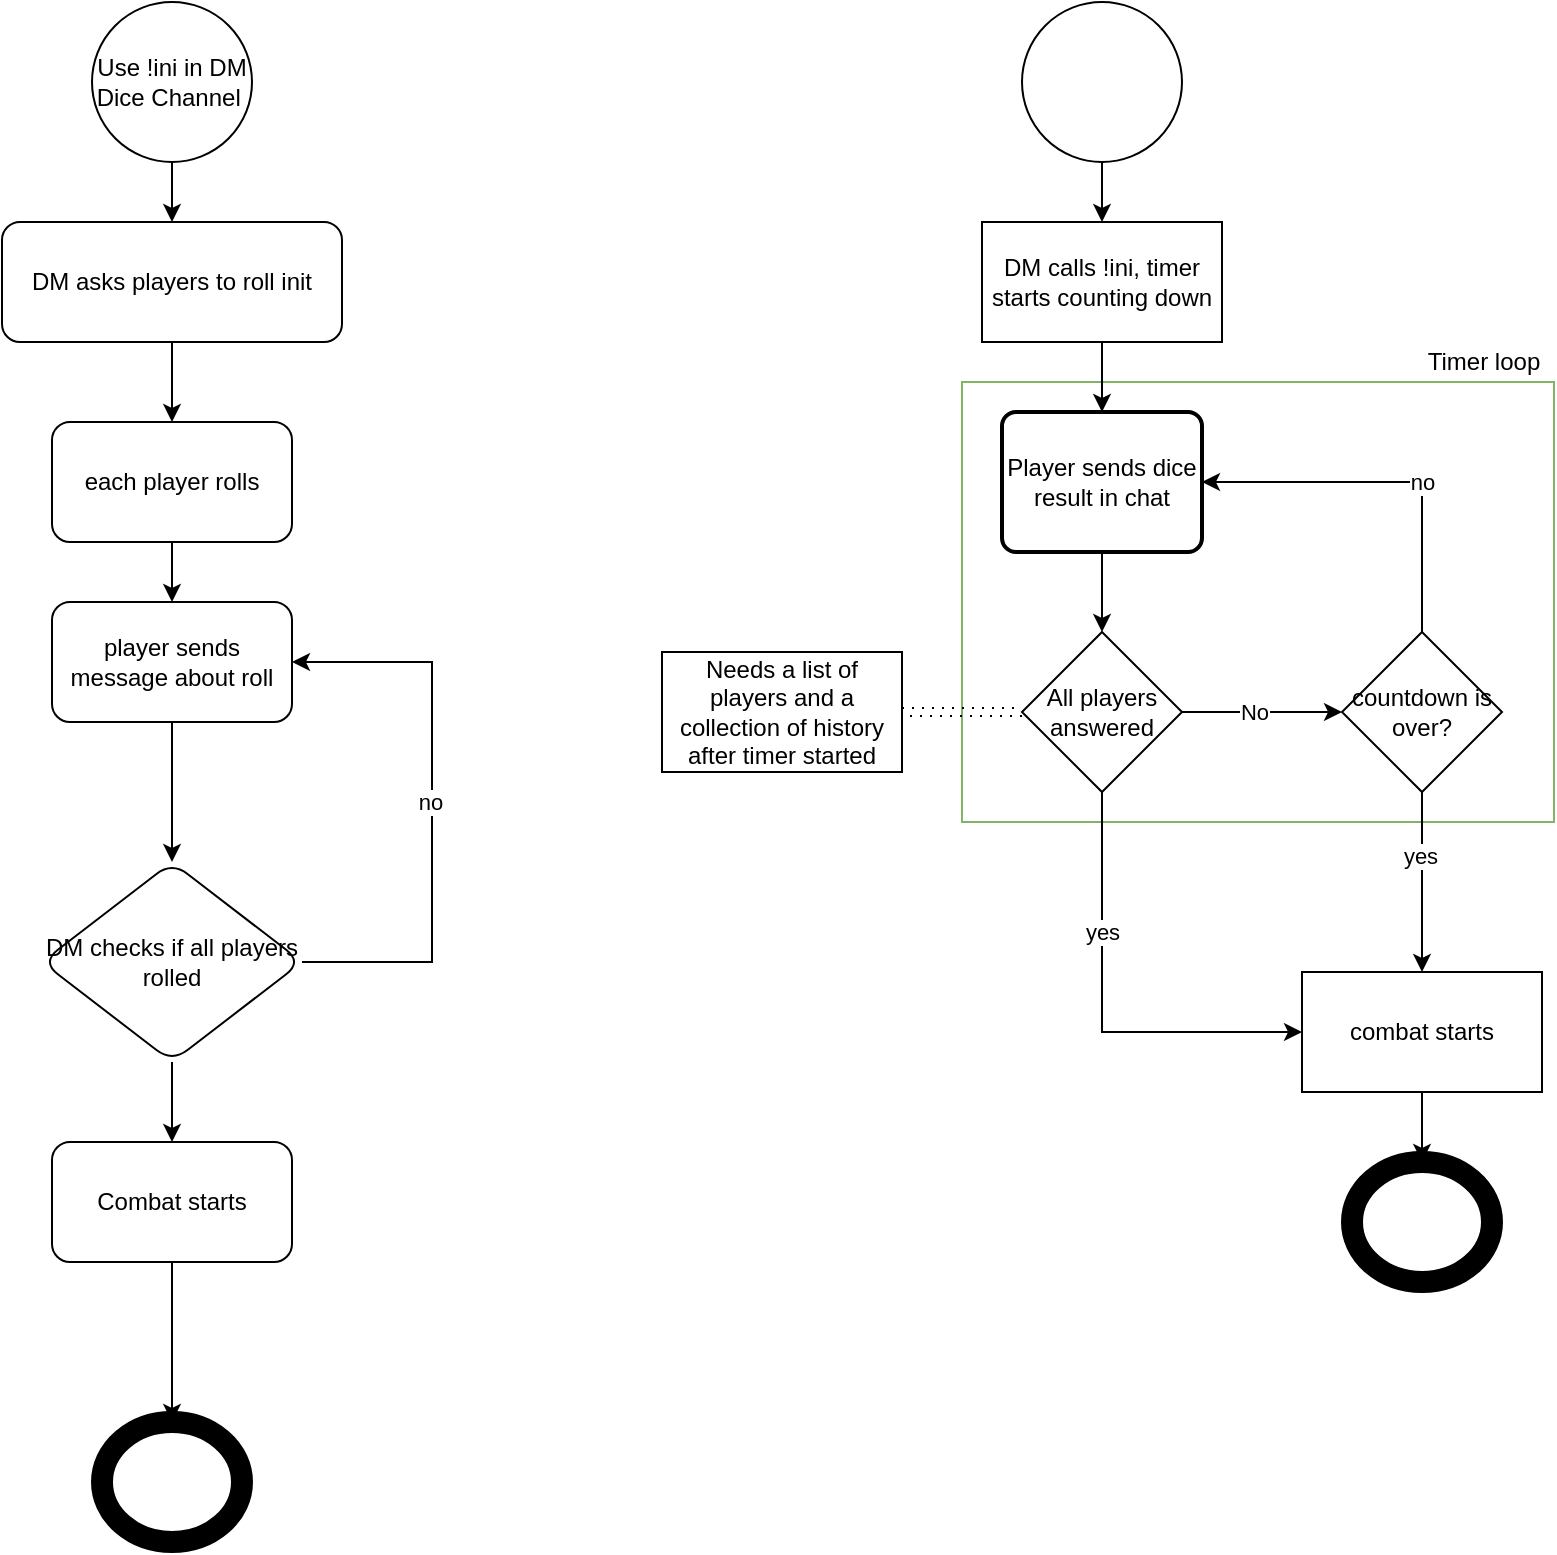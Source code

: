 <mxfile>
    <diagram id="NqdAOxDqk3InYnQbrGPQ" name="Page-1">
        <mxGraphModel dx="270" dy="713" grid="1" gridSize="10" guides="1" tooltips="1" connect="1" arrows="1" fold="1" page="1" pageScale="1" pageWidth="827" pageHeight="1169" math="0" shadow="0">
            <root>
                <mxCell id="0"/>
                <mxCell id="1" parent="0"/>
                <mxCell id="aefgE8bY6RCHwo1Kr0a9-48" value="" style="rounded=0;whiteSpace=wrap;html=1;strokeWidth=1;gradientColor=#97d077;strokeColor=#82b366;fillColor=none;" vertex="1" parent="1">
                    <mxGeometry x="500" y="230" width="296" height="220" as="geometry"/>
                </mxCell>
                <mxCell id="4" style="edgeStyle=orthogonalEdgeStyle;rounded=0;orthogonalLoop=1;jettySize=auto;html=1;exitX=0.5;exitY=1;exitDx=0;exitDy=0;entryX=0.5;entryY=0;entryDx=0;entryDy=0;" parent="1" source="2" target="3" edge="1">
                    <mxGeometry relative="1" as="geometry"/>
                </mxCell>
                <mxCell id="2" value="Use !ini in DM Dice Channel&amp;nbsp;" style="ellipse;whiteSpace=wrap;html=1;aspect=fixed;" parent="1" vertex="1">
                    <mxGeometry x="65" y="40" width="80" height="80" as="geometry"/>
                </mxCell>
                <mxCell id="12" style="edgeStyle=orthogonalEdgeStyle;rounded=0;orthogonalLoop=1;jettySize=auto;html=1;entryX=0.5;entryY=0;entryDx=0;entryDy=0;" edge="1" parent="1" source="3" target="9">
                    <mxGeometry relative="1" as="geometry"/>
                </mxCell>
                <mxCell id="3" value="DM asks players to roll init" style="rounded=1;whiteSpace=wrap;html=1;" parent="1" vertex="1">
                    <mxGeometry x="20" y="150" width="170" height="60" as="geometry"/>
                </mxCell>
                <mxCell id="aefgE8bY6RCHwo1Kr0a9-15" value="" style="edgeStyle=orthogonalEdgeStyle;rounded=0;orthogonalLoop=1;jettySize=auto;html=1;" edge="1" parent="1" source="9" target="aefgE8bY6RCHwo1Kr0a9-14">
                    <mxGeometry relative="1" as="geometry"/>
                </mxCell>
                <mxCell id="9" value="each player rolls" style="rounded=1;whiteSpace=wrap;html=1;" vertex="1" parent="1">
                    <mxGeometry x="45" y="250" width="120" height="60" as="geometry"/>
                </mxCell>
                <mxCell id="aefgE8bY6RCHwo1Kr0a9-18" value="" style="edgeStyle=orthogonalEdgeStyle;rounded=0;orthogonalLoop=1;jettySize=auto;html=1;" edge="1" parent="1" source="aefgE8bY6RCHwo1Kr0a9-14" target="aefgE8bY6RCHwo1Kr0a9-17">
                    <mxGeometry relative="1" as="geometry"/>
                </mxCell>
                <mxCell id="aefgE8bY6RCHwo1Kr0a9-14" value="player sends message about roll" style="rounded=1;whiteSpace=wrap;html=1;" vertex="1" parent="1">
                    <mxGeometry x="45" y="340" width="120" height="60" as="geometry"/>
                </mxCell>
                <mxCell id="aefgE8bY6RCHwo1Kr0a9-19" style="edgeStyle=orthogonalEdgeStyle;rounded=0;orthogonalLoop=1;jettySize=auto;html=1;entryX=1;entryY=0.5;entryDx=0;entryDy=0;" edge="1" parent="1" source="aefgE8bY6RCHwo1Kr0a9-17" target="aefgE8bY6RCHwo1Kr0a9-14">
                    <mxGeometry relative="1" as="geometry">
                        <Array as="points">
                            <mxPoint x="235" y="520"/>
                            <mxPoint x="235" y="370"/>
                        </Array>
                    </mxGeometry>
                </mxCell>
                <mxCell id="aefgE8bY6RCHwo1Kr0a9-20" value="no&lt;br&gt;" style="edgeLabel;html=1;align=center;verticalAlign=middle;resizable=0;points=[];" connectable="0" vertex="1" parent="aefgE8bY6RCHwo1Kr0a9-19">
                    <mxGeometry x="-0.452" y="1" relative="1" as="geometry">
                        <mxPoint y="-67" as="offset"/>
                    </mxGeometry>
                </mxCell>
                <mxCell id="aefgE8bY6RCHwo1Kr0a9-22" value="" style="edgeStyle=orthogonalEdgeStyle;rounded=0;orthogonalLoop=1;jettySize=auto;html=1;" edge="1" parent="1" source="aefgE8bY6RCHwo1Kr0a9-17" target="aefgE8bY6RCHwo1Kr0a9-21">
                    <mxGeometry relative="1" as="geometry"/>
                </mxCell>
                <mxCell id="aefgE8bY6RCHwo1Kr0a9-17" value="DM checks if all players rolled" style="rhombus;whiteSpace=wrap;html=1;rounded=1;" vertex="1" parent="1">
                    <mxGeometry x="40" y="470" width="130" height="100" as="geometry"/>
                </mxCell>
                <mxCell id="aefgE8bY6RCHwo1Kr0a9-24" value="" style="edgeStyle=orthogonalEdgeStyle;rounded=0;orthogonalLoop=1;jettySize=auto;html=1;" edge="1" parent="1" source="aefgE8bY6RCHwo1Kr0a9-21" target="aefgE8bY6RCHwo1Kr0a9-23">
                    <mxGeometry relative="1" as="geometry"/>
                </mxCell>
                <mxCell id="aefgE8bY6RCHwo1Kr0a9-21" value="Combat starts" style="whiteSpace=wrap;html=1;rounded=1;" vertex="1" parent="1">
                    <mxGeometry x="45" y="610" width="120" height="60" as="geometry"/>
                </mxCell>
                <mxCell id="aefgE8bY6RCHwo1Kr0a9-23" value="" style="ellipse;whiteSpace=wrap;html=1;rounded=1;strokeWidth=11;" vertex="1" parent="1">
                    <mxGeometry x="70" y="750" width="70" height="60" as="geometry"/>
                </mxCell>
                <mxCell id="aefgE8bY6RCHwo1Kr0a9-27" value="" style="edgeStyle=orthogonalEdgeStyle;rounded=0;orthogonalLoop=1;jettySize=auto;html=1;" edge="1" parent="1" source="aefgE8bY6RCHwo1Kr0a9-25" target="aefgE8bY6RCHwo1Kr0a9-26">
                    <mxGeometry relative="1" as="geometry"/>
                </mxCell>
                <mxCell id="aefgE8bY6RCHwo1Kr0a9-25" value="" style="ellipse;whiteSpace=wrap;html=1;aspect=fixed;" vertex="1" parent="1">
                    <mxGeometry x="530" y="40" width="80" height="80" as="geometry"/>
                </mxCell>
                <mxCell id="aefgE8bY6RCHwo1Kr0a9-29" value="" style="edgeStyle=orthogonalEdgeStyle;rounded=0;orthogonalLoop=1;jettySize=auto;html=1;entryX=0.5;entryY=0;entryDx=0;entryDy=0;" edge="1" parent="1" source="aefgE8bY6RCHwo1Kr0a9-26" target="aefgE8bY6RCHwo1Kr0a9-36">
                    <mxGeometry relative="1" as="geometry">
                        <Array as="points">
                            <mxPoint x="570" y="230"/>
                        </Array>
                    </mxGeometry>
                </mxCell>
                <mxCell id="aefgE8bY6RCHwo1Kr0a9-26" value="DM calls !ini, timer starts counting down" style="whiteSpace=wrap;html=1;" vertex="1" parent="1">
                    <mxGeometry x="510" y="150" width="120" height="60" as="geometry"/>
                </mxCell>
                <mxCell id="aefgE8bY6RCHwo1Kr0a9-31" value="" style="edgeStyle=orthogonalEdgeStyle;rounded=0;orthogonalLoop=1;jettySize=auto;html=1;" edge="1" parent="1" source="aefgE8bY6RCHwo1Kr0a9-28" target="aefgE8bY6RCHwo1Kr0a9-30">
                    <mxGeometry relative="1" as="geometry"/>
                </mxCell>
                <mxCell id="aefgE8bY6RCHwo1Kr0a9-39" value="No" style="edgeLabel;html=1;align=center;verticalAlign=middle;resizable=0;points=[];" connectable="0" vertex="1" parent="aefgE8bY6RCHwo1Kr0a9-31">
                    <mxGeometry x="-0.247" y="3" relative="1" as="geometry">
                        <mxPoint x="6" y="3" as="offset"/>
                    </mxGeometry>
                </mxCell>
                <mxCell id="aefgE8bY6RCHwo1Kr0a9-34" style="edgeStyle=orthogonalEdgeStyle;rounded=0;orthogonalLoop=1;jettySize=auto;html=1;exitX=0.5;exitY=1;exitDx=0;exitDy=0;entryX=0;entryY=0.5;entryDx=0;entryDy=0;" edge="1" parent="1" source="aefgE8bY6RCHwo1Kr0a9-28" target="aefgE8bY6RCHwo1Kr0a9-32">
                    <mxGeometry relative="1" as="geometry"/>
                </mxCell>
                <mxCell id="aefgE8bY6RCHwo1Kr0a9-41" value="yes" style="edgeLabel;html=1;align=center;verticalAlign=middle;resizable=0;points=[];" connectable="0" vertex="1" parent="aefgE8bY6RCHwo1Kr0a9-34">
                    <mxGeometry x="-0.362" relative="1" as="geometry">
                        <mxPoint as="offset"/>
                    </mxGeometry>
                </mxCell>
                <mxCell id="aefgE8bY6RCHwo1Kr0a9-51" value="" style="edgeStyle=orthogonalEdgeStyle;rounded=0;orthogonalLoop=1;jettySize=auto;html=1;shape=link;dashed=1;dashPattern=1 4;" edge="1" parent="1" source="aefgE8bY6RCHwo1Kr0a9-28" target="aefgE8bY6RCHwo1Kr0a9-50">
                    <mxGeometry relative="1" as="geometry"/>
                </mxCell>
                <mxCell id="aefgE8bY6RCHwo1Kr0a9-28" value="All players answered" style="rhombus;whiteSpace=wrap;html=1;" vertex="1" parent="1">
                    <mxGeometry x="530" y="355" width="80" height="80" as="geometry"/>
                </mxCell>
                <mxCell id="aefgE8bY6RCHwo1Kr0a9-33" value="" style="edgeStyle=orthogonalEdgeStyle;rounded=0;orthogonalLoop=1;jettySize=auto;html=1;" edge="1" parent="1" source="aefgE8bY6RCHwo1Kr0a9-30" target="aefgE8bY6RCHwo1Kr0a9-32">
                    <mxGeometry relative="1" as="geometry"/>
                </mxCell>
                <mxCell id="aefgE8bY6RCHwo1Kr0a9-42" value="yes" style="edgeLabel;html=1;align=center;verticalAlign=middle;resizable=0;points=[];" connectable="0" vertex="1" parent="aefgE8bY6RCHwo1Kr0a9-33">
                    <mxGeometry x="-0.289" y="-1" relative="1" as="geometry">
                        <mxPoint as="offset"/>
                    </mxGeometry>
                </mxCell>
                <mxCell id="aefgE8bY6RCHwo1Kr0a9-38" style="edgeStyle=orthogonalEdgeStyle;rounded=0;orthogonalLoop=1;jettySize=auto;html=1;entryX=1;entryY=0.5;entryDx=0;entryDy=0;" edge="1" parent="1" source="aefgE8bY6RCHwo1Kr0a9-30" target="aefgE8bY6RCHwo1Kr0a9-36">
                    <mxGeometry relative="1" as="geometry">
                        <Array as="points">
                            <mxPoint x="730" y="280"/>
                        </Array>
                    </mxGeometry>
                </mxCell>
                <mxCell id="aefgE8bY6RCHwo1Kr0a9-40" value="no" style="edgeLabel;html=1;align=center;verticalAlign=middle;resizable=0;points=[];" connectable="0" vertex="1" parent="aefgE8bY6RCHwo1Kr0a9-38">
                    <mxGeometry x="-0.414" y="-2" relative="1" as="geometry">
                        <mxPoint x="-2" y="-21" as="offset"/>
                    </mxGeometry>
                </mxCell>
                <mxCell id="aefgE8bY6RCHwo1Kr0a9-30" value="countdown is over?" style="rhombus;whiteSpace=wrap;html=1;" vertex="1" parent="1">
                    <mxGeometry x="690" y="355" width="80" height="80" as="geometry"/>
                </mxCell>
                <mxCell id="aefgE8bY6RCHwo1Kr0a9-45" style="edgeStyle=orthogonalEdgeStyle;rounded=0;orthogonalLoop=1;jettySize=auto;html=1;exitX=0.5;exitY=1;exitDx=0;exitDy=0;entryX=0.5;entryY=0;entryDx=0;entryDy=0;" edge="1" parent="1" source="aefgE8bY6RCHwo1Kr0a9-32" target="aefgE8bY6RCHwo1Kr0a9-43">
                    <mxGeometry relative="1" as="geometry"/>
                </mxCell>
                <mxCell id="aefgE8bY6RCHwo1Kr0a9-32" value="combat starts" style="whiteSpace=wrap;html=1;" vertex="1" parent="1">
                    <mxGeometry x="670" y="525" width="120" height="60" as="geometry"/>
                </mxCell>
                <mxCell id="aefgE8bY6RCHwo1Kr0a9-37" style="edgeStyle=orthogonalEdgeStyle;rounded=0;orthogonalLoop=1;jettySize=auto;html=1;entryX=0.5;entryY=0;entryDx=0;entryDy=0;" edge="1" parent="1" source="aefgE8bY6RCHwo1Kr0a9-36" target="aefgE8bY6RCHwo1Kr0a9-28">
                    <mxGeometry relative="1" as="geometry"/>
                </mxCell>
                <mxCell id="aefgE8bY6RCHwo1Kr0a9-36" value="Player sends dice result in chat" style="rounded=1;whiteSpace=wrap;html=1;absoluteArcSize=1;arcSize=14;strokeWidth=2;" vertex="1" parent="1">
                    <mxGeometry x="520" y="245" width="100" height="70" as="geometry"/>
                </mxCell>
                <mxCell id="aefgE8bY6RCHwo1Kr0a9-43" value="" style="ellipse;whiteSpace=wrap;html=1;rounded=1;strokeWidth=11;" vertex="1" parent="1">
                    <mxGeometry x="695" y="620" width="70" height="60" as="geometry"/>
                </mxCell>
                <mxCell id="aefgE8bY6RCHwo1Kr0a9-49" value="Timer loop" style="text;html=1;strokeColor=none;fillColor=none;align=center;verticalAlign=middle;whiteSpace=wrap;rounded=0;" vertex="1" parent="1">
                    <mxGeometry x="726" y="210" width="70" height="20" as="geometry"/>
                </mxCell>
                <mxCell id="aefgE8bY6RCHwo1Kr0a9-50" value="Needs a list of players and a collection of history after timer started" style="whiteSpace=wrap;html=1;" vertex="1" parent="1">
                    <mxGeometry x="350" y="365" width="120" height="60" as="geometry"/>
                </mxCell>
            </root>
        </mxGraphModel>
    </diagram>
    <diagram id="u-p8zzQhzx_HT6rwTg7c" name="Page-1">
        <mxGraphModel dx="1047" dy="484" grid="1" gridSize="10" guides="1" tooltips="1" connect="1" arrows="1" fold="1" page="1" pageScale="1" pageWidth="827" pageHeight="1169" math="0" shadow="0">
            <root>
                <mxCell id="0"/>
                <mxCell id="1" parent="0"/>
            </root>
        </mxGraphModel>
    </diagram>
</mxfile>